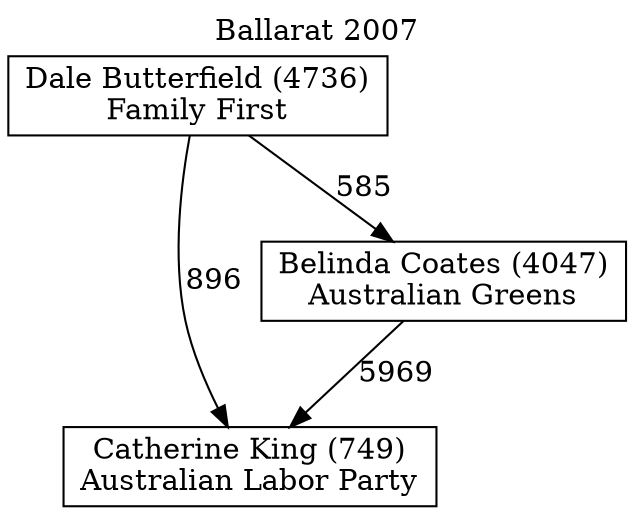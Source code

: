 // House preference flow
digraph "Catherine King (749)_Ballarat_2007" {
	graph [label="Ballarat 2007" labelloc=t mclimit=10]
	node [shape=box]
	"Catherine King (749)" [label="Catherine King (749)
Australian Labor Party"]
	"Belinda Coates (4047)" [label="Belinda Coates (4047)
Australian Greens"]
	"Dale Butterfield (4736)" [label="Dale Butterfield (4736)
Family First"]
	"Belinda Coates (4047)" -> "Catherine King (749)" [label=5969]
	"Dale Butterfield (4736)" -> "Belinda Coates (4047)" [label=585]
	"Dale Butterfield (4736)" -> "Catherine King (749)" [label=896]
}
